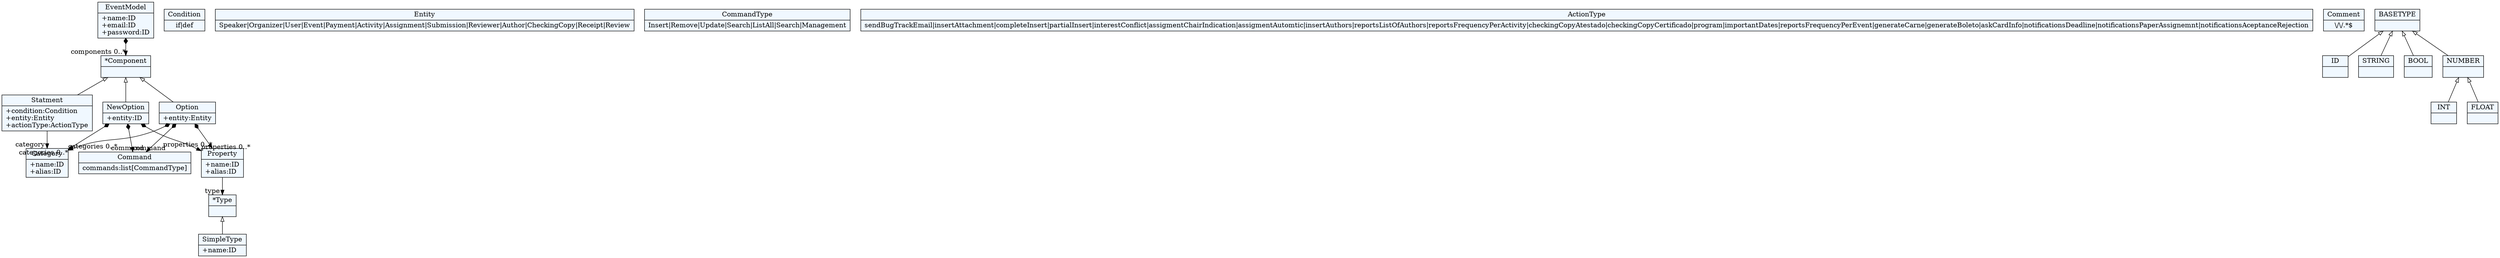 
    digraph xtext {
    fontname = "Bitstream Vera Sans"
    fontsize = 8
    node[
        shape=record,
        style=filled,
        fillcolor=aliceblue
    ]
    nodesep = 0.3
    edge[dir=black,arrowtail=empty]


140700710786120 -> 140700710787976[arrowtail=diamond, dir=both, headlabel="components 0..*"]
140700710786120[ label="{EventModel|+name:ID\l+email:ID\l+password:ID\l}"]

140700710787976[ label="{*Component|}"]
140700710787976 -> 140700710793544 [dir=back]
140700710787976 -> 140700710789832 [dir=back]
140700710787976 -> 140700710795400 [dir=back]

140700710789832 -> 140700710799112[headlabel="category "]
140700710789832[ label="{Statment|+condition:Condition\l+entity:Entity\l+actionType:ActionType\l}"]

140700710791688[ label="{Condition|if\|def}"]

140700710793544 -> 140700710802824[arrowtail=diamond, dir=both, headlabel="properties 0..*"]
140700710793544 -> 140700710797256[arrowtail=diamond, dir=both, headlabel="command "]
140700710793544 -> 140700710799112[arrowtail=diamond, dir=both, headlabel="categories 0..*"]
140700710793544[ label="{Option|+entity:Entity\l}"]

140700710795400 -> 140700710802824[arrowtail=diamond, dir=both, headlabel="properties 0..*"]
140700710795400 -> 140700710797256[arrowtail=diamond, dir=both, headlabel="command "]
140700710795400 -> 140700710799112[arrowtail=diamond, dir=both, headlabel="categories 0..*"]
140700710795400[ label="{NewOption|+entity:ID\l}"]

140700710797256[ label="{Command|commands:list[CommandType]\l}"]

140700710799112[ label="{Category|+name:ID\l+alias:ID\l}"]

140700710800968[ label="{Entity|Speaker\|Organizer\|User\|Event\|Payment\|Activity\|Assignment\|Submission\|Reviewer\|Author\|CheckingCopy\|Receipt\|Review}"]

140700710802824 -> 140700710804680[headlabel="type "]
140700710802824[ label="{Property|+name:ID\l+alias:ID\l}"]

140700710804680[ label="{*Type|}"]
140700710804680 -> 140700710720040 [dir=back]

140700710720040[ label="{SimpleType|+name:ID\l}"]

140700710806536[ label="{CommandType|Insert\|Remove\|Update\|Search\|ListAll\|Search\|Management}"]

140700710808392[ label="{ActionType|sendBugTrackEmail\|insertAttachment\|completeInsert\|partialInsert\|interestConflict\|assigmentChairIndication\|assigmentAutomtic\|insertAuthors\|reportsListOfAuthors\|reportsFrequencyPerActivity\|checkingCopyAtestado\|checkingCopyCertificado\|program\|importantDates\|reportsFrequencyPerEvent\|generateCarne\|generateBoleto\|askCardInfo\|notificationsDeadline\|notificationsPaperAssignemnt\|notificationsAceptanceRejection}"]

140700710810248[ label="{Comment|\\/\\/.*$}"]

140700710720968[ label="{ID|}"]

140700710748520[ label="{STRING|}"]

140700710727256[ label="{BOOL|}"]

140700710729112[ label="{INT|}"]

140700710730968[ label="{FLOAT|}"]

140700710732824[ label="{NUMBER|}"]
140700710732824 -> 140700710730968 [dir=back]
140700710732824 -> 140700710729112 [dir=back]

140700710734680[ label="{BASETYPE|}"]
140700710734680 -> 140700710732824 [dir=back]
140700710734680 -> 140700710727256 [dir=back]
140700710734680 -> 140700710720968 [dir=back]
140700710734680 -> 140700710748520 [dir=back]


}
